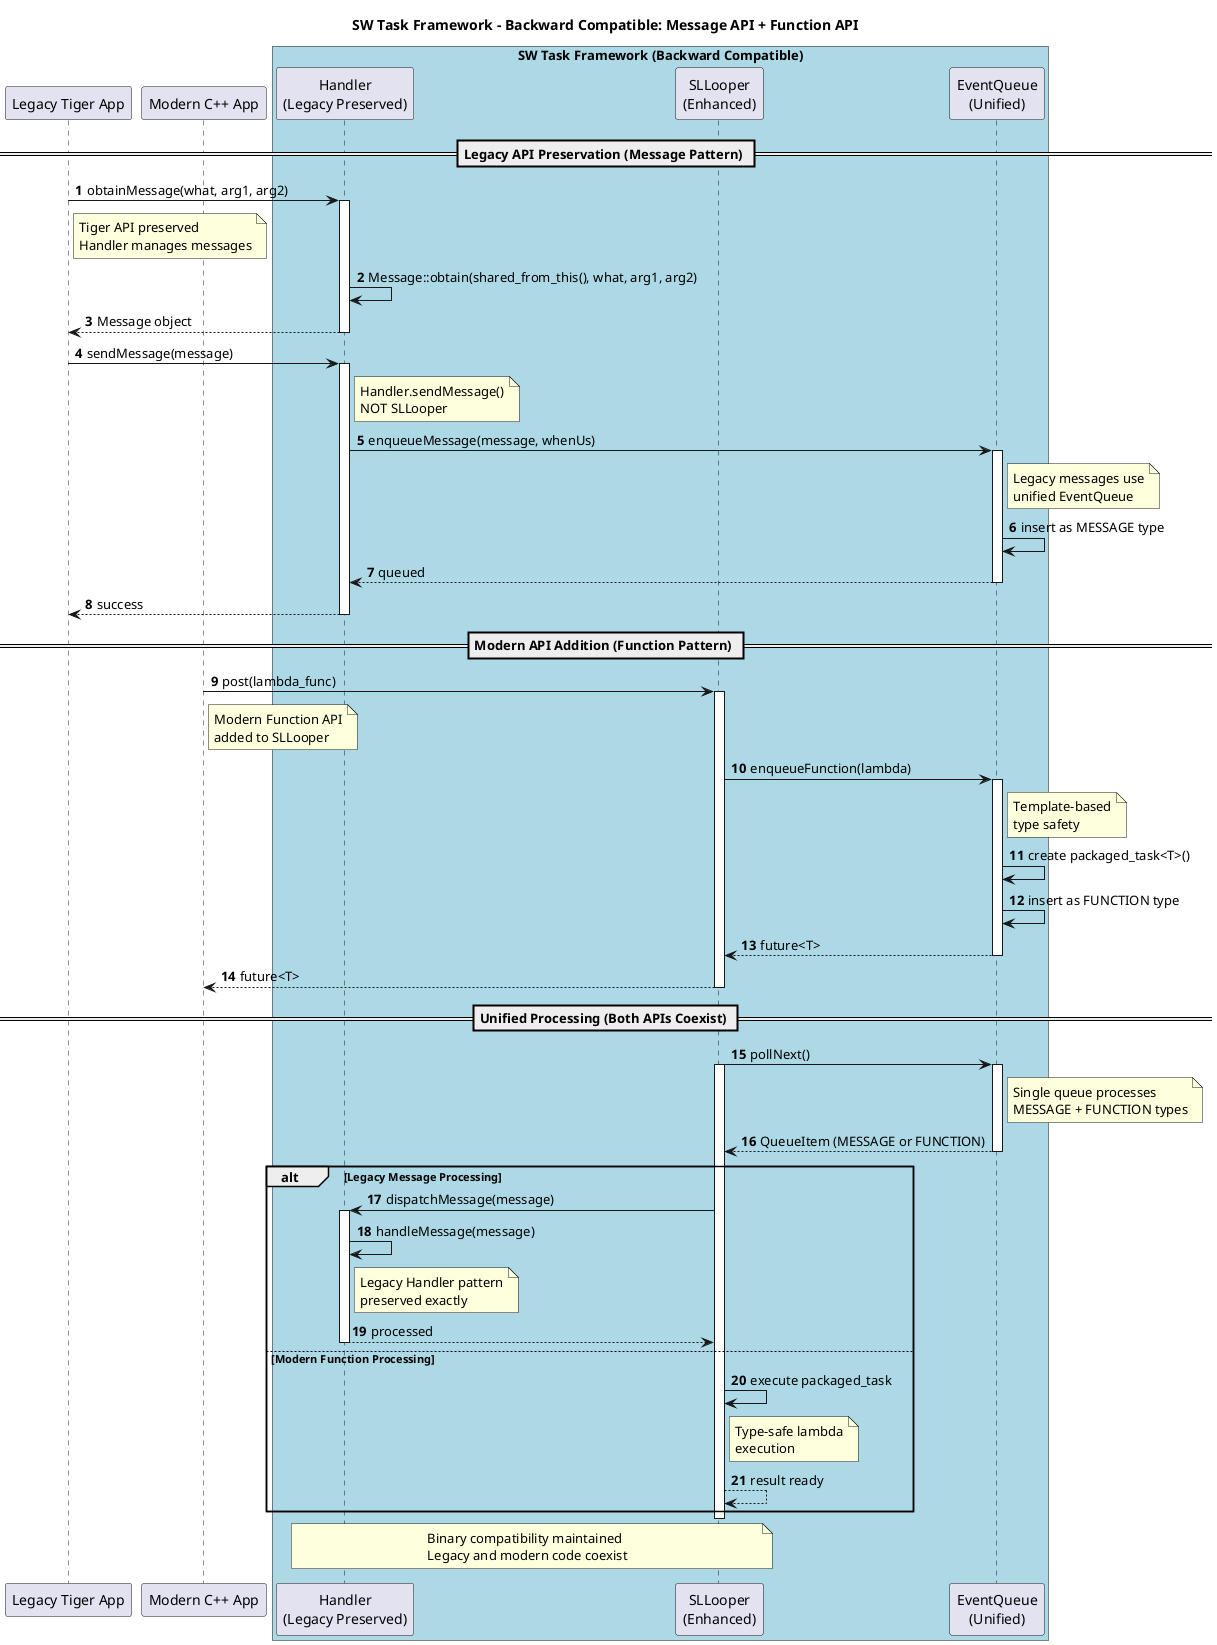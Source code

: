 @startuml
title "SW Task Framework - Backward Compatible: Message API + Function API"

autonumber

participant "Legacy Tiger App" as LegacyApp
participant "Modern C++ App" as ModernApp

box "SW Task Framework (Backward Compatible)" #LightBlue
    participant "Handler\n(Legacy Preserved)" as Handler
    participant "SLLooper\n(Enhanced)" as SLLooper
    participant "EventQueue\n(Unified)" as MQ
end box

== Legacy API Preservation (Message Pattern) ==
LegacyApp -> Handler : obtainMessage(what, arg1, arg2)
activate Handler
note right of LegacyApp : Tiger API preserved\nHandler manages messages
Handler -> Handler : Message::obtain(shared_from_this(), what, arg1, arg2)
Handler --> LegacyApp : Message object
deactivate Handler

LegacyApp -> Handler : sendMessage(message)
activate Handler
note right of Handler : Handler.sendMessage()\nNOT SLLooper
Handler -> MQ : enqueueMessage(message, whenUs)
activate MQ
note right of MQ : Legacy messages use\nunified EventQueue
MQ -> MQ : insert as MESSAGE type
MQ --> Handler : queued
deactivate MQ
Handler --> LegacyApp : success
deactivate Handler

== Modern API Addition (Function Pattern) ==
ModernApp -> SLLooper : post(lambda_func)
activate SLLooper
note right of ModernApp : Modern Function API\nadded to SLLooper
SLLooper -> MQ : enqueueFunction(lambda)
activate MQ
note right of MQ : Template-based\ntype safety
MQ -> MQ : create packaged_task<T>()
MQ -> MQ : insert as FUNCTION type
MQ --> SLLooper : future<T>
deactivate MQ
SLLooper --> ModernApp : future<T>
deactivate SLLooper

== Unified Processing (Both APIs Coexist) ==
SLLooper -> MQ : pollNext()
activate SLLooper
activate MQ
note right of MQ : Single queue processes\nMESSAGE + FUNCTION types
MQ --> SLLooper : QueueItem (MESSAGE or FUNCTION)
deactivate MQ

alt Legacy Message Processing
    SLLooper -> Handler : dispatchMessage(message)
    activate Handler
    Handler -> Handler : handleMessage(message)
    note right of Handler : Legacy Handler pattern\npreserved exactly
    Handler --> SLLooper : processed
    deactivate Handler
else Modern Function Processing
    SLLooper -> SLLooper : execute packaged_task
    note right of SLLooper : Type-safe lambda\nexecution
    SLLooper --> SLLooper : result ready
end
deactivate SLLooper

note over Handler, SLLooper : Binary compatibility maintained\nLegacy and modern code coexist

@enduml


@startuml
'title "SW Task Framework - Component & Connector View (Backward Compatible Design)"

!define COMPONENT_COLOR #E6F3FF
!define CONNECTOR_COLOR #FFE6E6
!define INTERFACE_COLOR #E6FFE6

package "Client Applications" as ClientApps {
    component [Legacy Tiger Application] as LegacyApp COMPONENT_COLOR
    component [Modern C++ Application] as ModernApp COMPONENT_COLOR
}

package "SW Task Framework" as Framework {
    
    package "API Layer" as APILayer {
        interface "Message API" as MessageAPI INTERFACE_COLOR
        interface "Function API" as FunctionAPI INTERFACE_COLOR
        
        component [Handler\n(Legacy Preserved)] as Handler COMPONENT_COLOR
        component [SLLooper\n(Enhanced Facade)] as SLLooper COMPONENT_COLOR
        
        Handler -up- MessageAPI
        SLLooper -up- FunctionAPI
    }
    
    package "Processing Layer" as ProcessingLayer {
        component [EventQueue\n(Unified)] as EventQueue COMPONENT_COLOR
        
        interface "Queue Operations" as QueueOps INTERFACE_COLOR
        EventQueue -up- QueueOps
    }
    
    package "Execution Layer" as ExecutionLayer {
        component [Event Loop\n(Main Thread)] as EventLoop COMPONENT_COLOR
        component [Message Dispatcher] as MessageDispatcher COMPONENT_COLOR
        component [Function Executor] as FunctionExecutor COMPONENT_COLOR
        
        interface "Event Processing" as EventProc INTERFACE_COLOR
        EventLoop -up- EventProc
    }
}

' Client connections
LegacyApp ..> MessageAPI : uses
ModernApp ..> FunctionAPI : uses

' Internal connections
Handler ..> QueueOps : enqueueMessage()
SLLooper ..> QueueOps : enqueueFunction()

SLLooper ..> EventProc : pollNext()
EventLoop ..> QueueOps : pollNext()

EventLoop --> MessageDispatcher : MESSAGE type
EventLoop --> FunctionExecutor : FUNCTION type

MessageDispatcher ..> Handler : dispatchMessage()

' Connector annotations
'note right of MessageAPI : obtainMessage()\nsendMessage()
'note right of FunctionAPI : post(lambda)\nfuture<T> return

'note bottom of EventQueue : Unified storage:\n- MESSAGE items\n- FUNCTION items\n- Type-safe operations

'note bottom of EventLoop : Single thread processes\nboth API types\nMaintains order

' Compatibility note
' note as CompatibilityNote
' **Backward Compatibility Strategy:**
' • Legacy Handler API preserved exactly
' • Modern Function API added to SLLooper
' • Unified EventQueue handles both types
' • Single event loop processes all items
' • Binary compatibility maintained
' end note

' CompatibilityNote .. Handler
' CompatibilityNote .. SLLooper

@enduml